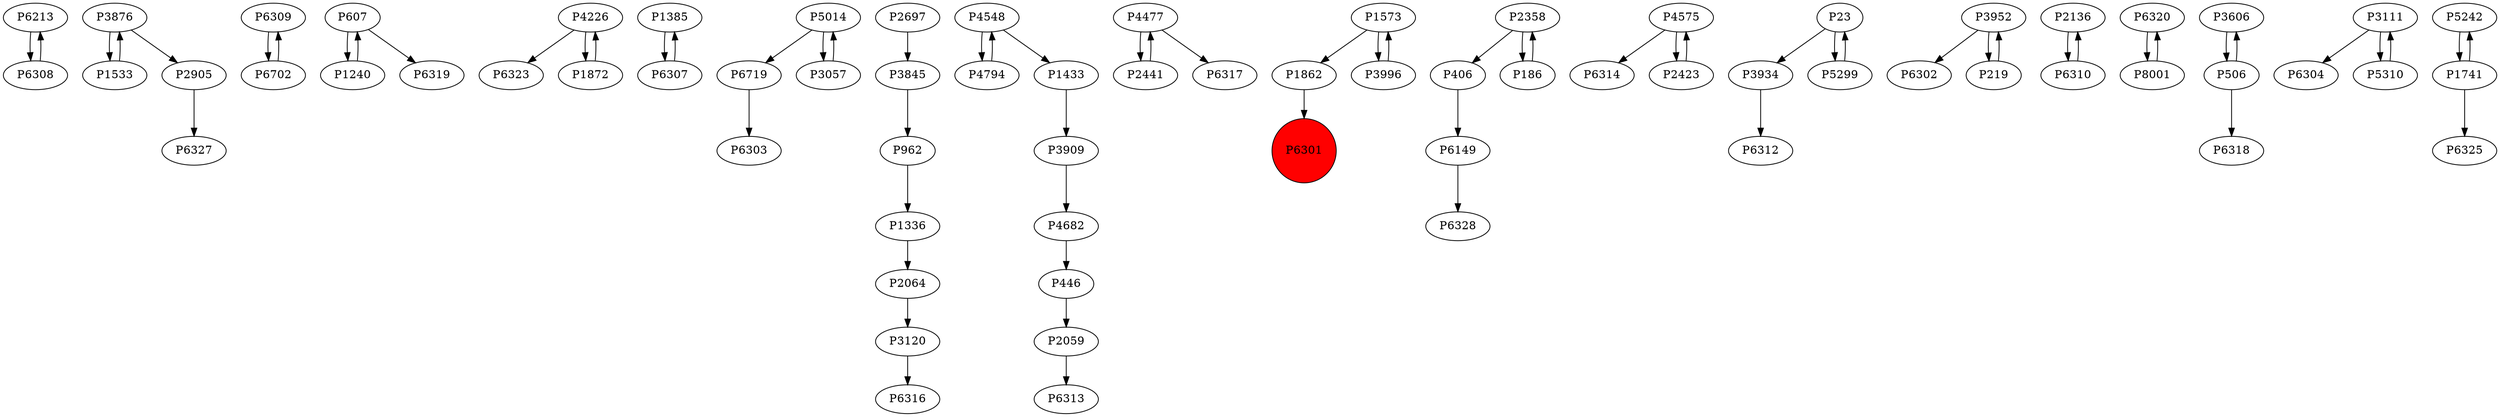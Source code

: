 digraph {
	P6213 -> P6308
	P3876 -> P1533
	P6309 -> P6702
	P607 -> P1240
	P4226 -> P6323
	P6308 -> P6213
	P1385 -> P6307
	P5014 -> P6719
	P2064 -> P3120
	P3909 -> P4682
	P962 -> P1336
	P1533 -> P3876
	P4477 -> P2441
	P2905 -> P6327
	P1336 -> P2064
	P1573 -> P1862
	P406 -> P6149
	P4794 -> P4548
	P4575 -> P6314
	P4682 -> P446
	P23 -> P3934
	P3952 -> P6302
	P6307 -> P1385
	P3845 -> P962
	P5299 -> P23
	P3057 -> P5014
	P2136 -> P6310
	P607 -> P6319
	P2358 -> P406
	P4548 -> P4794
	P6320 -> P8001
	P3606 -> P506
	P6702 -> P6309
	P3111 -> P6304
	P4548 -> P1433
	P506 -> P3606
	P1573 -> P3996
	P1872 -> P4226
	P506 -> P6318
	P8001 -> P6320
	P3996 -> P1573
	P2059 -> P6313
	P219 -> P3952
	P5014 -> P3057
	P3111 -> P5310
	P3120 -> P6316
	P4477 -> P6317
	P6719 -> P6303
	P186 -> P2358
	P5242 -> P1741
	P3934 -> P6312
	P1240 -> P607
	P4575 -> P2423
	P446 -> P2059
	P4226 -> P1872
	P1862 -> P6301
	P3876 -> P2905
	P5310 -> P3111
	P2441 -> P4477
	P3952 -> P219
	P2423 -> P4575
	P6149 -> P6328
	P1433 -> P3909
	P2697 -> P3845
	P23 -> P5299
	P6310 -> P2136
	P2358 -> P186
	P1741 -> P6325
	P1741 -> P5242
	P6301 [shape=circle]
	P6301 [style=filled]
	P6301 [fillcolor=red]
}